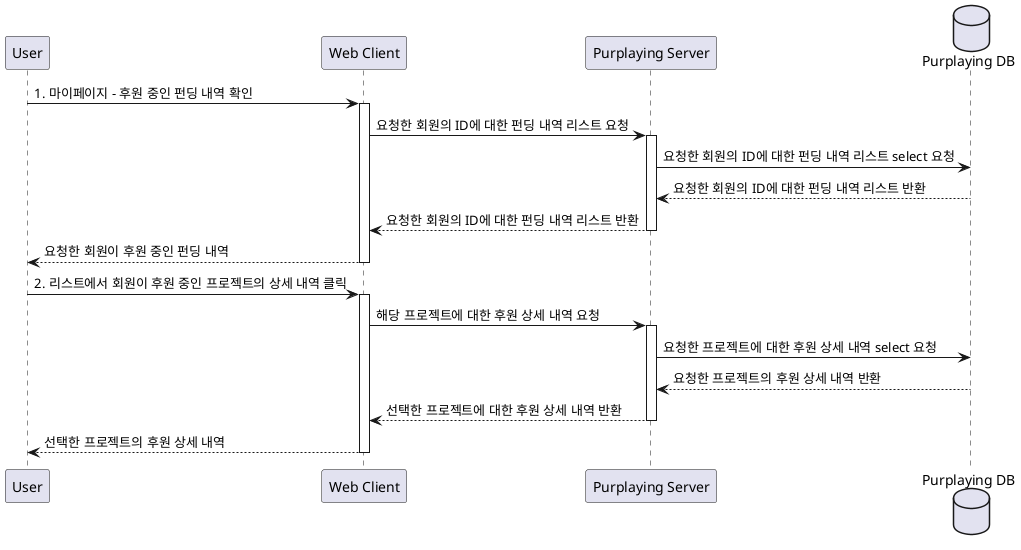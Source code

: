 @startuml
participant User as U
participant "Web Client" as C
participant "Purplaying Server" as S
Database "Purplaying DB" as PDB


U -> C: 1. 마이페이지 - 후원 중인 펀딩 내역 확인

    activate C
    C -> S: 요청한 회원의 ID에 대한 펀딩 내역 리스트 요청

        activate S
        S -> PDB: 요청한 회원의 ID에 대한 펀딩 내역 리스트 select 요청
        PDB --> S: 요청한 회원의 ID에 대한 펀딩 내역 리스트 반환
        S --> C: 요청한 회원의 ID에 대한 펀딩 내역 리스트 반환
        deactivate S

    C --> U: 요청한 회원이 후원 중인 펀딩 내역
    deactivate C

U -> C: 2. 리스트에서 회원이 후원 중인 프로젝트의 상세 내역 클릭

    activate C
    C->S: 해당 프로젝트에 대한 후원 상세 내역 요청

        activate S
        S -> PDB: 요청한 프로젝트에 대한 후원 상세 내역 select 요청
        PDB --> S: 요청한 프로젝트의 후원 상세 내역 반환
        S --> C: 선택한 프로젝트에 대한 후원 상세 내역 반환
        deactivate S

    C --> U: 선택한 프로젝트의 후원 상세 내역
    deactivate C

@enduml